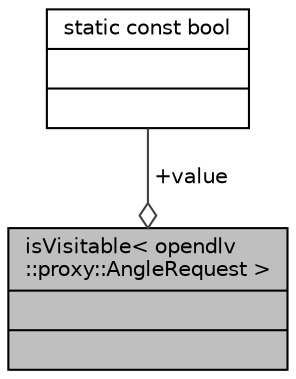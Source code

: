 digraph "isVisitable&lt; opendlv::proxy::AngleRequest &gt;"
{
 // LATEX_PDF_SIZE
  edge [fontname="Helvetica",fontsize="10",labelfontname="Helvetica",labelfontsize="10"];
  node [fontname="Helvetica",fontsize="10",shape=record];
  Node1 [label="{isVisitable\< opendlv\l::proxy::AngleRequest \>\n||}",height=0.2,width=0.4,color="black", fillcolor="grey75", style="filled", fontcolor="black",tooltip=" "];
  Node2 -> Node1 [color="grey25",fontsize="10",style="solid",label=" +value" ,arrowhead="odiamond",fontname="Helvetica"];
  Node2 [label="{static const bool\n||}",height=0.2,width=0.4,color="black", fillcolor="white", style="filled",tooltip=" "];
}
